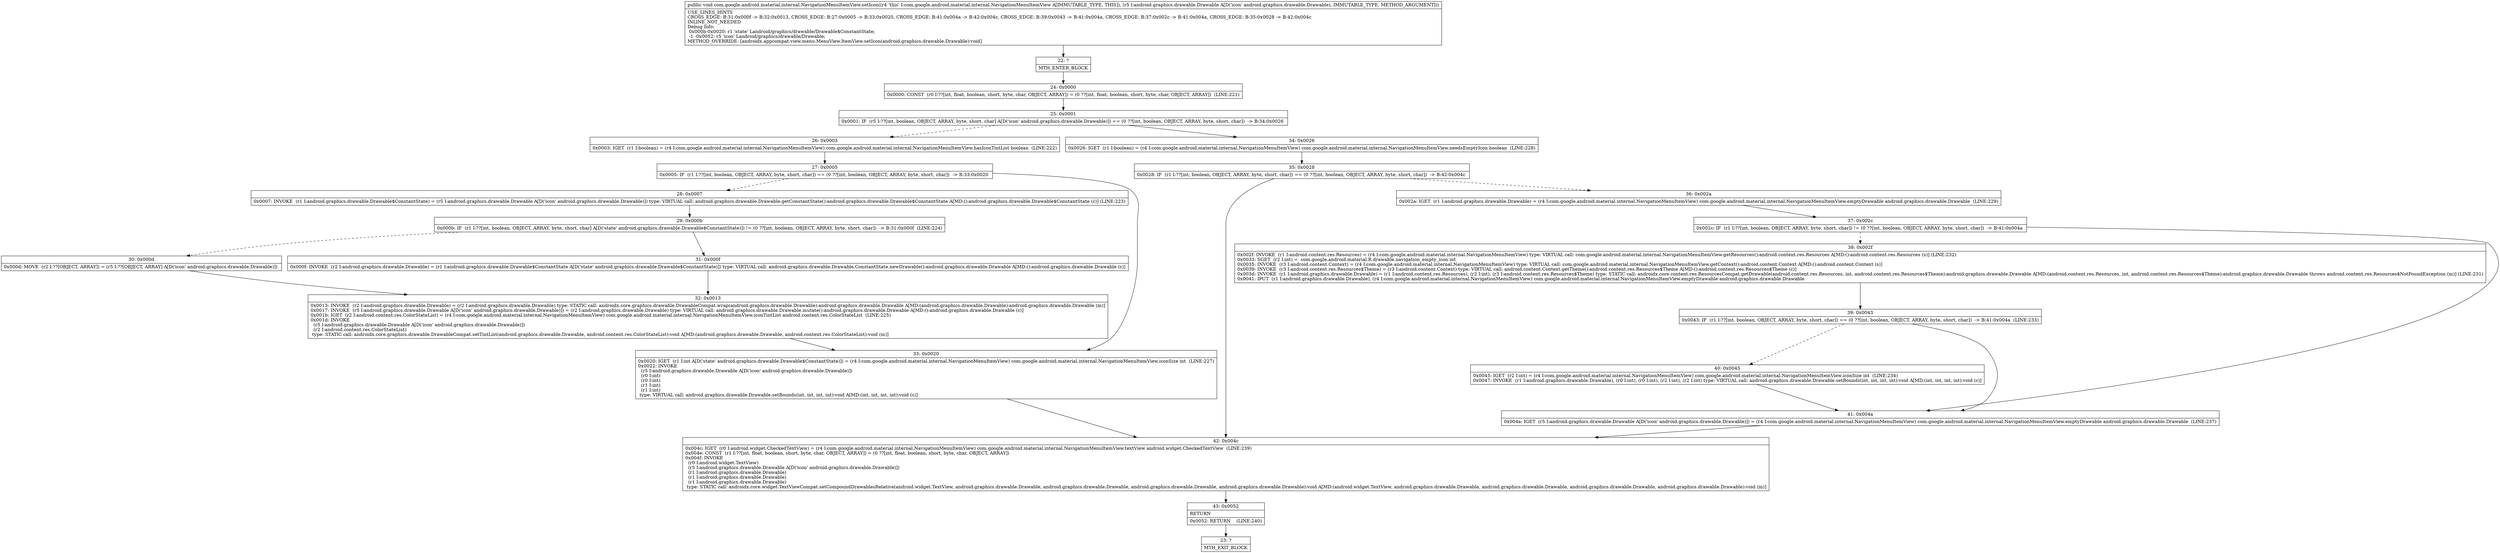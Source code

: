 digraph "CFG forcom.google.android.material.internal.NavigationMenuItemView.setIcon(Landroid\/graphics\/drawable\/Drawable;)V" {
Node_22 [shape=record,label="{22\:\ ?|MTH_ENTER_BLOCK\l}"];
Node_24 [shape=record,label="{24\:\ 0x0000|0x0000: CONST  (r0 I:??[int, float, boolean, short, byte, char, OBJECT, ARRAY]) = (0 ??[int, float, boolean, short, byte, char, OBJECT, ARRAY])  (LINE:221)\l}"];
Node_25 [shape=record,label="{25\:\ 0x0001|0x0001: IF  (r5 I:??[int, boolean, OBJECT, ARRAY, byte, short, char] A[D('icon' android.graphics.drawable.Drawable)]) == (0 ??[int, boolean, OBJECT, ARRAY, byte, short, char])  \-\> B:34:0x0026 \l}"];
Node_26 [shape=record,label="{26\:\ 0x0003|0x0003: IGET  (r1 I:boolean) = (r4 I:com.google.android.material.internal.NavigationMenuItemView) com.google.android.material.internal.NavigationMenuItemView.hasIconTintList boolean  (LINE:222)\l}"];
Node_27 [shape=record,label="{27\:\ 0x0005|0x0005: IF  (r1 I:??[int, boolean, OBJECT, ARRAY, byte, short, char]) == (0 ??[int, boolean, OBJECT, ARRAY, byte, short, char])  \-\> B:33:0x0020 \l}"];
Node_28 [shape=record,label="{28\:\ 0x0007|0x0007: INVOKE  (r1 I:android.graphics.drawable.Drawable$ConstantState) = (r5 I:android.graphics.drawable.Drawable A[D('icon' android.graphics.drawable.Drawable)]) type: VIRTUAL call: android.graphics.drawable.Drawable.getConstantState():android.graphics.drawable.Drawable$ConstantState A[MD:():android.graphics.drawable.Drawable$ConstantState (c)] (LINE:223)\l}"];
Node_29 [shape=record,label="{29\:\ 0x000b|0x000b: IF  (r1 I:??[int, boolean, OBJECT, ARRAY, byte, short, char] A[D('state' android.graphics.drawable.Drawable$ConstantState)]) != (0 ??[int, boolean, OBJECT, ARRAY, byte, short, char])  \-\> B:31:0x000f  (LINE:224)\l}"];
Node_30 [shape=record,label="{30\:\ 0x000d|0x000d: MOVE  (r2 I:??[OBJECT, ARRAY]) = (r5 I:??[OBJECT, ARRAY] A[D('icon' android.graphics.drawable.Drawable)]) \l}"];
Node_32 [shape=record,label="{32\:\ 0x0013|0x0013: INVOKE  (r2 I:android.graphics.drawable.Drawable) = (r2 I:android.graphics.drawable.Drawable) type: STATIC call: androidx.core.graphics.drawable.DrawableCompat.wrap(android.graphics.drawable.Drawable):android.graphics.drawable.Drawable A[MD:(android.graphics.drawable.Drawable):android.graphics.drawable.Drawable (m)]\l0x0017: INVOKE  (r5 I:android.graphics.drawable.Drawable A[D('icon' android.graphics.drawable.Drawable)]) = (r2 I:android.graphics.drawable.Drawable) type: VIRTUAL call: android.graphics.drawable.Drawable.mutate():android.graphics.drawable.Drawable A[MD:():android.graphics.drawable.Drawable (c)]\l0x001b: IGET  (r2 I:android.content.res.ColorStateList) = (r4 I:com.google.android.material.internal.NavigationMenuItemView) com.google.android.material.internal.NavigationMenuItemView.iconTintList android.content.res.ColorStateList  (LINE:225)\l0x001d: INVOKE  \l  (r5 I:android.graphics.drawable.Drawable A[D('icon' android.graphics.drawable.Drawable)])\l  (r2 I:android.content.res.ColorStateList)\l type: STATIC call: androidx.core.graphics.drawable.DrawableCompat.setTintList(android.graphics.drawable.Drawable, android.content.res.ColorStateList):void A[MD:(android.graphics.drawable.Drawable, android.content.res.ColorStateList):void (m)]\l}"];
Node_31 [shape=record,label="{31\:\ 0x000f|0x000f: INVOKE  (r2 I:android.graphics.drawable.Drawable) = (r1 I:android.graphics.drawable.Drawable$ConstantState A[D('state' android.graphics.drawable.Drawable$ConstantState)]) type: VIRTUAL call: android.graphics.drawable.Drawable.ConstantState.newDrawable():android.graphics.drawable.Drawable A[MD:():android.graphics.drawable.Drawable (c)]\l}"];
Node_33 [shape=record,label="{33\:\ 0x0020|0x0020: IGET  (r1 I:int A[D('state' android.graphics.drawable.Drawable$ConstantState)]) = (r4 I:com.google.android.material.internal.NavigationMenuItemView) com.google.android.material.internal.NavigationMenuItemView.iconSize int  (LINE:227)\l0x0022: INVOKE  \l  (r5 I:android.graphics.drawable.Drawable A[D('icon' android.graphics.drawable.Drawable)])\l  (r0 I:int)\l  (r0 I:int)\l  (r1 I:int)\l  (r1 I:int)\l type: VIRTUAL call: android.graphics.drawable.Drawable.setBounds(int, int, int, int):void A[MD:(int, int, int, int):void (c)]\l}"];
Node_42 [shape=record,label="{42\:\ 0x004c|0x004c: IGET  (r0 I:android.widget.CheckedTextView) = (r4 I:com.google.android.material.internal.NavigationMenuItemView) com.google.android.material.internal.NavigationMenuItemView.textView android.widget.CheckedTextView  (LINE:239)\l0x004e: CONST  (r1 I:??[int, float, boolean, short, byte, char, OBJECT, ARRAY]) = (0 ??[int, float, boolean, short, byte, char, OBJECT, ARRAY]) \l0x004f: INVOKE  \l  (r0 I:android.widget.TextView)\l  (r5 I:android.graphics.drawable.Drawable A[D('icon' android.graphics.drawable.Drawable)])\l  (r1 I:android.graphics.drawable.Drawable)\l  (r1 I:android.graphics.drawable.Drawable)\l  (r1 I:android.graphics.drawable.Drawable)\l type: STATIC call: androidx.core.widget.TextViewCompat.setCompoundDrawablesRelative(android.widget.TextView, android.graphics.drawable.Drawable, android.graphics.drawable.Drawable, android.graphics.drawable.Drawable, android.graphics.drawable.Drawable):void A[MD:(android.widget.TextView, android.graphics.drawable.Drawable, android.graphics.drawable.Drawable, android.graphics.drawable.Drawable, android.graphics.drawable.Drawable):void (m)]\l}"];
Node_43 [shape=record,label="{43\:\ 0x0052|RETURN\l|0x0052: RETURN    (LINE:240)\l}"];
Node_23 [shape=record,label="{23\:\ ?|MTH_EXIT_BLOCK\l}"];
Node_34 [shape=record,label="{34\:\ 0x0026|0x0026: IGET  (r1 I:boolean) = (r4 I:com.google.android.material.internal.NavigationMenuItemView) com.google.android.material.internal.NavigationMenuItemView.needsEmptyIcon boolean  (LINE:228)\l}"];
Node_35 [shape=record,label="{35\:\ 0x0028|0x0028: IF  (r1 I:??[int, boolean, OBJECT, ARRAY, byte, short, char]) == (0 ??[int, boolean, OBJECT, ARRAY, byte, short, char])  \-\> B:42:0x004c \l}"];
Node_36 [shape=record,label="{36\:\ 0x002a|0x002a: IGET  (r1 I:android.graphics.drawable.Drawable) = (r4 I:com.google.android.material.internal.NavigationMenuItemView) com.google.android.material.internal.NavigationMenuItemView.emptyDrawable android.graphics.drawable.Drawable  (LINE:229)\l}"];
Node_37 [shape=record,label="{37\:\ 0x002c|0x002c: IF  (r1 I:??[int, boolean, OBJECT, ARRAY, byte, short, char]) != (0 ??[int, boolean, OBJECT, ARRAY, byte, short, char])  \-\> B:41:0x004a \l}"];
Node_38 [shape=record,label="{38\:\ 0x002f|0x002f: INVOKE  (r1 I:android.content.res.Resources) = (r4 I:com.google.android.material.internal.NavigationMenuItemView) type: VIRTUAL call: com.google.android.material.internal.NavigationMenuItemView.getResources():android.content.res.Resources A[MD:():android.content.res.Resources (s)] (LINE:232)\l0x0033: SGET  (r2 I:int) =  com.google.android.material.R.drawable.navigation_empty_icon int \l0x0035: INVOKE  (r3 I:android.content.Context) = (r4 I:com.google.android.material.internal.NavigationMenuItemView) type: VIRTUAL call: com.google.android.material.internal.NavigationMenuItemView.getContext():android.content.Context A[MD:():android.content.Context (s)]\l0x0039: INVOKE  (r3 I:android.content.res.Resources$Theme) = (r3 I:android.content.Context) type: VIRTUAL call: android.content.Context.getTheme():android.content.res.Resources$Theme A[MD:():android.content.res.Resources$Theme (c)]\l0x003d: INVOKE  (r1 I:android.graphics.drawable.Drawable) = (r1 I:android.content.res.Resources), (r2 I:int), (r3 I:android.content.res.Resources$Theme) type: STATIC call: androidx.core.content.res.ResourcesCompat.getDrawable(android.content.res.Resources, int, android.content.res.Resources$Theme):android.graphics.drawable.Drawable A[MD:(android.content.res.Resources, int, android.content.res.Resources$Theme):android.graphics.drawable.Drawable throws android.content.res.Resources$NotFoundException (m)] (LINE:231)\l0x0041: IPUT  (r1 I:android.graphics.drawable.Drawable), (r4 I:com.google.android.material.internal.NavigationMenuItemView) com.google.android.material.internal.NavigationMenuItemView.emptyDrawable android.graphics.drawable.Drawable \l}"];
Node_39 [shape=record,label="{39\:\ 0x0043|0x0043: IF  (r1 I:??[int, boolean, OBJECT, ARRAY, byte, short, char]) == (0 ??[int, boolean, OBJECT, ARRAY, byte, short, char])  \-\> B:41:0x004a  (LINE:233)\l}"];
Node_40 [shape=record,label="{40\:\ 0x0045|0x0045: IGET  (r2 I:int) = (r4 I:com.google.android.material.internal.NavigationMenuItemView) com.google.android.material.internal.NavigationMenuItemView.iconSize int  (LINE:234)\l0x0047: INVOKE  (r1 I:android.graphics.drawable.Drawable), (r0 I:int), (r0 I:int), (r2 I:int), (r2 I:int) type: VIRTUAL call: android.graphics.drawable.Drawable.setBounds(int, int, int, int):void A[MD:(int, int, int, int):void (c)]\l}"];
Node_41 [shape=record,label="{41\:\ 0x004a|0x004a: IGET  (r5 I:android.graphics.drawable.Drawable A[D('icon' android.graphics.drawable.Drawable)]) = (r4 I:com.google.android.material.internal.NavigationMenuItemView) com.google.android.material.internal.NavigationMenuItemView.emptyDrawable android.graphics.drawable.Drawable  (LINE:237)\l}"];
MethodNode[shape=record,label="{public void com.google.android.material.internal.NavigationMenuItemView.setIcon((r4 'this' I:com.google.android.material.internal.NavigationMenuItemView A[IMMUTABLE_TYPE, THIS]), (r5 I:android.graphics.drawable.Drawable A[D('icon' android.graphics.drawable.Drawable), IMMUTABLE_TYPE, METHOD_ARGUMENT]))  | USE_LINES_HINTS\lCROSS_EDGE: B:31:0x000f \-\> B:32:0x0013, CROSS_EDGE: B:27:0x0005 \-\> B:33:0x0020, CROSS_EDGE: B:41:0x004a \-\> B:42:0x004c, CROSS_EDGE: B:39:0x0043 \-\> B:41:0x004a, CROSS_EDGE: B:37:0x002c \-\> B:41:0x004a, CROSS_EDGE: B:35:0x0028 \-\> B:42:0x004c\lINLINE_NOT_NEEDED\lDebug Info:\l  0x000b\-0x0020: r1 'state' Landroid\/graphics\/drawable\/Drawable$ConstantState;\l  \-1 \-0x0052: r5 'icon' Landroid\/graphics\/drawable\/Drawable;\lMETHOD_OVERRIDE: [androidx.appcompat.view.menu.MenuView.ItemView.setIcon(android.graphics.drawable.Drawable):void]\l}"];
MethodNode -> Node_22;Node_22 -> Node_24;
Node_24 -> Node_25;
Node_25 -> Node_26[style=dashed];
Node_25 -> Node_34;
Node_26 -> Node_27;
Node_27 -> Node_28[style=dashed];
Node_27 -> Node_33;
Node_28 -> Node_29;
Node_29 -> Node_30[style=dashed];
Node_29 -> Node_31;
Node_30 -> Node_32;
Node_32 -> Node_33;
Node_31 -> Node_32;
Node_33 -> Node_42;
Node_42 -> Node_43;
Node_43 -> Node_23;
Node_34 -> Node_35;
Node_35 -> Node_36[style=dashed];
Node_35 -> Node_42;
Node_36 -> Node_37;
Node_37 -> Node_38[style=dashed];
Node_37 -> Node_41;
Node_38 -> Node_39;
Node_39 -> Node_40[style=dashed];
Node_39 -> Node_41;
Node_40 -> Node_41;
Node_41 -> Node_42;
}


